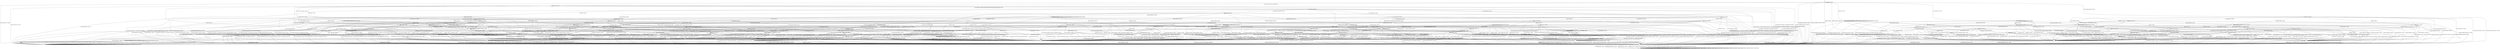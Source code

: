 digraph g {

	s0 [shape="circle" label="s0"];
	s1 [shape="circle" label="s1"];
	s2 [shape="circle" label="s2"];
	s3 [shape="circle" label="s3"];
	s4 [shape="circle" label="s4"];
	s5 [shape="circle" label="s5"];
	s6 [shape="circle" label="s6"];
	s7 [shape="circle" label="s7"];
	s8 [shape="circle" label="s8"];
	s9 [shape="circle" label="s9"];
	s10 [shape="circle" label="s10"];
	s11 [shape="circle" label="s11"];
	s12 [shape="circle" label="s12"];
	s13 [shape="circle" label="s13"];
	s14 [shape="circle" label="s14"];
	s15 [shape="circle" label="s15"];
	s16 [shape="circle" label="s16"];
	s17 [shape="circle" label="s17"];
	s18 [shape="circle" label="s18"];
	s19 [shape="circle" label="s19"];
	s20 [shape="circle" label="s20"];
	s21 [shape="circle" label="s21"];
	s22 [shape="circle" label="s22"];
	s23 [shape="circle" label="s23"];
	s24 [shape="circle" label="s24"];
	s25 [shape="circle" label="s25"];
	s26 [shape="circle" label="s26"];
	s27 [shape="circle" label="s27"];
	s28 [shape="circle" label="s28"];
	s29 [shape="circle" label="s29"];
	s30 [shape="circle" label="s30"];
	s31 [shape="circle" label="s31"];
	s32 [shape="circle" label="s32"];
	s33 [shape="circle" label="s33"];
	s34 [shape="circle" label="s34"];
	s35 [shape="circle" label="s35"];
	s36 [shape="circle" label="s36"];
	s37 [shape="circle" label="s37"];
	s38 [shape="circle" label="s38"];
	s39 [shape="circle" label="s39"];
	s40 [shape="circle" label="s40"];
	s41 [shape="circle" label="s41"];
	s42 [shape="circle" label="s42"];
	s43 [shape="circle" label="s43"];
	s44 [shape="circle" label="s44"];
	s45 [shape="circle" label="s45"];
	s46 [shape="circle" label="s46"];
	s47 [shape="circle" label="s47"];
	s48 [shape="circle" label="s48"];
	s49 [shape="circle" label="s49"];
	s50 [shape="circle" label="s50"];
	s51 [shape="circle" label="s51"];
	s52 [shape="circle" label="s52"];
	s53 [shape="circle" label="s53"];
	s54 [shape="circle" label="s54"];
	s55 [shape="circle" label="s55"];
	s56 [shape="circle" label="s56"];
	s57 [shape="circle" label="s57"];
	s58 [shape="circle" label="s58"];
	s59 [shape="circle" label="s59"];
	s60 [shape="circle" label="s60"];
	s61 [shape="circle" label="s61"];
	s62 [shape="circle" label="s62"];
	s63 [shape="circle" label="s63"];
	s64 [shape="circle" label="s64"];
	s65 [shape="circle" label="s65"];
	s66 [shape="circle" label="s66"];
	s67 [shape="circle" label="s67"];
	s68 [shape="circle" label="s68"];
	s69 [shape="circle" label="s69"];
	s70 [shape="circle" label="s70"];
	s71 [shape="circle" label="s71"];
	s72 [shape="circle" label="s72"];
	s73 [shape="circle" label="s73"];
	s74 [shape="circle" label="s74"];
	s75 [shape="circle" label="s75"];
	s76 [shape="circle" label="s76"];
	s77 [shape="circle" label="s77"];
	s78 [shape="circle" label="s78"];
	s79 [shape="circle" label="s79"];
	s80 [shape="circle" label="s80"];
	s81 [shape="circle" label="s81"];
	s82 [shape="circle" label="s82"];
	s83 [shape="circle" label="s83"];
	s84 [shape="circle" label="s84"];
	s85 [shape="circle" label="s85"];
	s86 [shape="circle" label="s86"];
	s87 [shape="circle" label="s87"];
	s88 [shape="circle" label="s88"];
	s0 -> s1 [label="RSA_CLIENT_HELLO / HELLO_VERIFY_REQUEST"];
	s0 -> s24 [label="RSA_CLIENT_KEY_EXCHANGE / TIMEOUT"];
	s0 -> s12 [label="CHANGE_CIPHER_SPEC / TIMEOUT"];
	s0 -> s20 [label="FINISHED / TIMEOUT"];
	s0 -> s0 [label="APPLICATION / TIMEOUT"];
	s0 -> s13 [label="CERTIFICATE / TIMEOUT"];
	s0 -> s22 [label="EMPTY_CERTIFICATE / TIMEOUT"];
	s0 -> s20 [label="CERTIFICATE_VERIFY / TIMEOUT"];
	s0 -> s3 [label="Alert(WARNING,CLOSE_NOTIFY) / TIMEOUT"];
	s0 -> s3 [label="Alert(FATAL,UNEXPECTED_MESSAGE) / TIMEOUT"];
	s1 -> s2 [label="RSA_CLIENT_HELLO / SERVER_HELLO,CERTIFICATE,CERTIFICATE_REQUEST,SERVER_HELLO_DONE"];
	s1 -> s16 [label="RSA_CLIENT_KEY_EXCHANGE / TIMEOUT"];
	s1 -> s12 [label="CHANGE_CIPHER_SPEC / TIMEOUT"];
	s1 -> s8 [label="FINISHED / TIMEOUT"];
	s1 -> s1 [label="APPLICATION / TIMEOUT"];
	s1 -> s23 [label="CERTIFICATE / TIMEOUT"];
	s1 -> s5 [label="EMPTY_CERTIFICATE / TIMEOUT"];
	s1 -> s8 [label="CERTIFICATE_VERIFY / TIMEOUT"];
	s1 -> s3 [label="Alert(WARNING,CLOSE_NOTIFY) / Alert(WARNING,CLOSE_NOTIFY)"];
	s1 -> s3 [label="Alert(FATAL,UNEXPECTED_MESSAGE) / TIMEOUT"];
	s2 -> s3 [label="RSA_CLIENT_HELLO / Alert(FATAL,UNEXPECTED_MESSAGE)"];
	s2 -> s17 [label="RSA_CLIENT_KEY_EXCHANGE / TIMEOUT"];
	s2 -> s12 [label="CHANGE_CIPHER_SPEC / TIMEOUT"];
	s2 -> s8 [label="FINISHED / TIMEOUT"];
	s2 -> s2 [label="APPLICATION / TIMEOUT"];
	s2 -> s25 [label="CERTIFICATE / TIMEOUT"];
	s2 -> s9 [label="EMPTY_CERTIFICATE / TIMEOUT"];
	s2 -> s8 [label="CERTIFICATE_VERIFY / TIMEOUT"];
	s2 -> s3 [label="Alert(WARNING,CLOSE_NOTIFY) / Alert(WARNING,CLOSE_NOTIFY)"];
	s2 -> s3 [label="Alert(FATAL,UNEXPECTED_MESSAGE) / TIMEOUT"];
	s3 -> s4 [label="RSA_CLIENT_HELLO / TIMEOUT"];
	s3 -> s4 [label="RSA_CLIENT_KEY_EXCHANGE / TIMEOUT"];
	s3 -> s4 [label="CHANGE_CIPHER_SPEC / TIMEOUT"];
	s3 -> s4 [label="FINISHED / TIMEOUT"];
	s3 -> s4 [label="APPLICATION / TIMEOUT"];
	s3 -> s4 [label="CERTIFICATE / TIMEOUT"];
	s3 -> s4 [label="EMPTY_CERTIFICATE / TIMEOUT"];
	s3 -> s4 [label="CERTIFICATE_VERIFY / TIMEOUT"];
	s3 -> s4 [label="Alert(WARNING,CLOSE_NOTIFY) / TIMEOUT"];
	s3 -> s4 [label="Alert(FATAL,UNEXPECTED_MESSAGE) / TIMEOUT"];
	s4 -> s4 [label="RSA_CLIENT_HELLO / SOCKET_CLOSED"];
	s4 -> s4 [label="RSA_CLIENT_KEY_EXCHANGE / SOCKET_CLOSED"];
	s4 -> s4 [label="CHANGE_CIPHER_SPEC / SOCKET_CLOSED"];
	s4 -> s4 [label="FINISHED / SOCKET_CLOSED"];
	s4 -> s4 [label="APPLICATION / SOCKET_CLOSED"];
	s4 -> s4 [label="CERTIFICATE / SOCKET_CLOSED"];
	s4 -> s4 [label="EMPTY_CERTIFICATE / SOCKET_CLOSED"];
	s4 -> s4 [label="CERTIFICATE_VERIFY / SOCKET_CLOSED"];
	s4 -> s4 [label="Alert(WARNING,CLOSE_NOTIFY) / SOCKET_CLOSED"];
	s4 -> s4 [label="Alert(FATAL,UNEXPECTED_MESSAGE) / SOCKET_CLOSED"];
	s5 -> s70 [label="RSA_CLIENT_HELLO / TIMEOUT"];
	s5 -> s34 [label="RSA_CLIENT_KEY_EXCHANGE / TIMEOUT"];
	s5 -> s6 [label="CHANGE_CIPHER_SPEC / TIMEOUT"];
	s5 -> s53 [label="FINISHED / TIMEOUT"];
	s5 -> s5 [label="APPLICATION / TIMEOUT"];
	s5 -> s8 [label="CERTIFICATE / TIMEOUT"];
	s5 -> s8 [label="EMPTY_CERTIFICATE / TIMEOUT"];
	s5 -> s7 [label="CERTIFICATE_VERIFY / TIMEOUT"];
	s5 -> s3 [label="Alert(WARNING,CLOSE_NOTIFY) / Alert(WARNING,CLOSE_NOTIFY)"];
	s5 -> s3 [label="Alert(FATAL,UNEXPECTED_MESSAGE) / TIMEOUT"];
	s6 -> s3 [label="RSA_CLIENT_HELLO / Alert(FATAL,UNEXPECTED_MESSAGE)"];
	s6 -> s3 [label="RSA_CLIENT_KEY_EXCHANGE / Alert(FATAL,UNEXPECTED_MESSAGE)"];
	s6 -> s12 [label="CHANGE_CIPHER_SPEC / TIMEOUT"];
	s6 -> s3 [label="FINISHED / Alert(FATAL,UNEXPECTED_MESSAGE)"];
	s6 -> s6 [label="APPLICATION / TIMEOUT"];
	s6 -> s3 [label="CERTIFICATE / Alert(FATAL,UNEXPECTED_MESSAGE)"];
	s6 -> s3 [label="EMPTY_CERTIFICATE / Alert(FATAL,UNEXPECTED_MESSAGE)"];
	s6 -> s3 [label="CERTIFICATE_VERIFY / Alert(FATAL,UNEXPECTED_MESSAGE)"];
	s6 -> s6 [label="Alert(WARNING,CLOSE_NOTIFY) / TIMEOUT"];
	s6 -> s6 [label="Alert(FATAL,UNEXPECTED_MESSAGE) / TIMEOUT"];
	s7 -> s7 [label="RSA_CLIENT_HELLO / TIMEOUT"];
	s7 -> s33 [label="RSA_CLIENT_KEY_EXCHANGE / TIMEOUT"];
	s7 -> s6 [label="CHANGE_CIPHER_SPEC / TIMEOUT"];
	s7 -> s43 [label="FINISHED / TIMEOUT"];
	s7 -> s7 [label="APPLICATION / TIMEOUT"];
	s7 -> s8 [label="CERTIFICATE / TIMEOUT"];
	s7 -> s8 [label="EMPTY_CERTIFICATE / TIMEOUT"];
	s7 -> s8 [label="CERTIFICATE_VERIFY / TIMEOUT"];
	s7 -> s3 [label="Alert(WARNING,CLOSE_NOTIFY) / Alert(WARNING,CLOSE_NOTIFY)"];
	s7 -> s3 [label="Alert(FATAL,UNEXPECTED_MESSAGE) / TIMEOUT"];
	s8 -> s8 [label="RSA_CLIENT_HELLO / TIMEOUT"];
	s8 -> s8 [label="RSA_CLIENT_KEY_EXCHANGE / TIMEOUT"];
	s8 -> s12 [label="CHANGE_CIPHER_SPEC / TIMEOUT"];
	s8 -> s8 [label="FINISHED / TIMEOUT"];
	s8 -> s8 [label="APPLICATION / TIMEOUT"];
	s8 -> s8 [label="CERTIFICATE / TIMEOUT"];
	s8 -> s8 [label="EMPTY_CERTIFICATE / TIMEOUT"];
	s8 -> s8 [label="CERTIFICATE_VERIFY / TIMEOUT"];
	s8 -> s3 [label="Alert(WARNING,CLOSE_NOTIFY) / Alert(WARNING,CLOSE_NOTIFY)"];
	s8 -> s3 [label="Alert(FATAL,UNEXPECTED_MESSAGE) / TIMEOUT"];
	s9 -> s70 [label="RSA_CLIENT_HELLO / TIMEOUT"];
	s9 -> s54 [label="RSA_CLIENT_KEY_EXCHANGE / TIMEOUT"];
	s9 -> s6 [label="CHANGE_CIPHER_SPEC / TIMEOUT"];
	s9 -> s53 [label="FINISHED / TIMEOUT"];
	s9 -> s9 [label="APPLICATION / TIMEOUT"];
	s9 -> s8 [label="CERTIFICATE / TIMEOUT"];
	s9 -> s8 [label="EMPTY_CERTIFICATE / TIMEOUT"];
	s9 -> s10 [label="CERTIFICATE_VERIFY / TIMEOUT"];
	s9 -> s3 [label="Alert(WARNING,CLOSE_NOTIFY) / Alert(WARNING,CLOSE_NOTIFY)"];
	s9 -> s3 [label="Alert(FATAL,UNEXPECTED_MESSAGE) / TIMEOUT"];
	s10 -> s10 [label="RSA_CLIENT_HELLO / TIMEOUT"];
	s10 -> s41 [label="RSA_CLIENT_KEY_EXCHANGE / TIMEOUT"];
	s10 -> s11 [label="CHANGE_CIPHER_SPEC / TIMEOUT"];
	s10 -> s75 [label="FINISHED / TIMEOUT"];
	s10 -> s10 [label="APPLICATION / TIMEOUT"];
	s10 -> s8 [label="CERTIFICATE / TIMEOUT"];
	s10 -> s8 [label="EMPTY_CERTIFICATE / TIMEOUT"];
	s10 -> s8 [label="CERTIFICATE_VERIFY / TIMEOUT"];
	s10 -> s3 [label="Alert(WARNING,CLOSE_NOTIFY) / Alert(WARNING,CLOSE_NOTIFY)"];
	s10 -> s3 [label="Alert(FATAL,UNEXPECTED_MESSAGE) / TIMEOUT"];
	s11 -> s3 [label="RSA_CLIENT_HELLO / Alert(FATAL,HANDSHAKE_FAILURE)"];
	s11 -> s3 [label="RSA_CLIENT_KEY_EXCHANGE / Alert(FATAL,HANDSHAKE_FAILURE)"];
	s11 -> s12 [label="CHANGE_CIPHER_SPEC / TIMEOUT"];
	s11 -> s3 [label="FINISHED / Alert(FATAL,HANDSHAKE_FAILURE)"];
	s11 -> s11 [label="APPLICATION / TIMEOUT"];
	s11 -> s3 [label="CERTIFICATE / Alert(FATAL,HANDSHAKE_FAILURE)"];
	s11 -> s3 [label="EMPTY_CERTIFICATE / Alert(FATAL,HANDSHAKE_FAILURE)"];
	s11 -> s3 [label="CERTIFICATE_VERIFY / Alert(FATAL,HANDSHAKE_FAILURE)"];
	s11 -> s11 [label="Alert(WARNING,CLOSE_NOTIFY) / TIMEOUT"];
	s11 -> s11 [label="Alert(FATAL,UNEXPECTED_MESSAGE) / TIMEOUT"];
	s12 -> s12 [label="RSA_CLIENT_HELLO / TIMEOUT"];
	s12 -> s12 [label="RSA_CLIENT_KEY_EXCHANGE / TIMEOUT"];
	s12 -> s12 [label="CHANGE_CIPHER_SPEC / TIMEOUT"];
	s12 -> s12 [label="FINISHED / TIMEOUT"];
	s12 -> s12 [label="APPLICATION / TIMEOUT"];
	s12 -> s12 [label="CERTIFICATE / TIMEOUT"];
	s12 -> s12 [label="EMPTY_CERTIFICATE / TIMEOUT"];
	s12 -> s12 [label="CERTIFICATE_VERIFY / TIMEOUT"];
	s12 -> s12 [label="Alert(WARNING,CLOSE_NOTIFY) / TIMEOUT"];
	s12 -> s12 [label="Alert(FATAL,UNEXPECTED_MESSAGE) / TIMEOUT"];
	s13 -> s13 [label="RSA_CLIENT_HELLO / TIMEOUT"];
	s13 -> s13 [label="RSA_CLIENT_KEY_EXCHANGE / TIMEOUT"];
	s13 -> s12 [label="CHANGE_CIPHER_SPEC / TIMEOUT"];
	s13 -> s13 [label="FINISHED / TIMEOUT"];
	s13 -> s13 [label="APPLICATION / TIMEOUT"];
	s13 -> s20 [label="CERTIFICATE / TIMEOUT"];
	s13 -> s20 [label="EMPTY_CERTIFICATE / TIMEOUT"];
	s13 -> s14 [label="CERTIFICATE_VERIFY / TIMEOUT"];
	s13 -> s3 [label="Alert(WARNING,CLOSE_NOTIFY) / TIMEOUT"];
	s13 -> s3 [label="Alert(FATAL,UNEXPECTED_MESSAGE) / TIMEOUT"];
	s14 -> s38 [label="RSA_CLIENT_HELLO / TIMEOUT"];
	s14 -> s37 [label="RSA_CLIENT_KEY_EXCHANGE / TIMEOUT"];
	s14 -> s15 [label="CHANGE_CIPHER_SPEC / TIMEOUT"];
	s14 -> s48 [label="FINISHED / TIMEOUT"];
	s14 -> s14 [label="APPLICATION / TIMEOUT"];
	s14 -> s20 [label="CERTIFICATE / TIMEOUT"];
	s14 -> s20 [label="EMPTY_CERTIFICATE / TIMEOUT"];
	s14 -> s20 [label="CERTIFICATE_VERIFY / TIMEOUT"];
	s14 -> s3 [label="Alert(WARNING,CLOSE_NOTIFY) / TIMEOUT"];
	s14 -> s3 [label="Alert(FATAL,UNEXPECTED_MESSAGE) / TIMEOUT"];
	s15 -> s3 [label="RSA_CLIENT_HELLO / TIMEOUT"];
	s15 -> s3 [label="RSA_CLIENT_KEY_EXCHANGE / TIMEOUT"];
	s15 -> s12 [label="CHANGE_CIPHER_SPEC / TIMEOUT"];
	s15 -> s3 [label="FINISHED / TIMEOUT"];
	s15 -> s15 [label="APPLICATION / TIMEOUT"];
	s15 -> s3 [label="CERTIFICATE / TIMEOUT"];
	s15 -> s3 [label="EMPTY_CERTIFICATE / TIMEOUT"];
	s15 -> s3 [label="CERTIFICATE_VERIFY / TIMEOUT"];
	s15 -> s15 [label="Alert(WARNING,CLOSE_NOTIFY) / TIMEOUT"];
	s15 -> s15 [label="Alert(FATAL,UNEXPECTED_MESSAGE) / TIMEOUT"];
	s16 -> s81 [label="RSA_CLIENT_HELLO / TIMEOUT"];
	s16 -> s8 [label="RSA_CLIENT_KEY_EXCHANGE / TIMEOUT"];
	s16 -> s6 [label="CHANGE_CIPHER_SPEC / TIMEOUT"];
	s16 -> s40 [label="FINISHED / TIMEOUT"];
	s16 -> s16 [label="APPLICATION / TIMEOUT"];
	s16 -> s34 [label="CERTIFICATE / TIMEOUT"];
	s16 -> s34 [label="EMPTY_CERTIFICATE / TIMEOUT"];
	s16 -> s36 [label="CERTIFICATE_VERIFY / TIMEOUT"];
	s16 -> s3 [label="Alert(WARNING,CLOSE_NOTIFY) / Alert(WARNING,CLOSE_NOTIFY)"];
	s16 -> s3 [label="Alert(FATAL,UNEXPECTED_MESSAGE) / TIMEOUT"];
	s17 -> s81 [label="RSA_CLIENT_HELLO / TIMEOUT"];
	s17 -> s8 [label="RSA_CLIENT_KEY_EXCHANGE / TIMEOUT"];
	s17 -> s18 [label="CHANGE_CIPHER_SPEC / TIMEOUT"];
	s17 -> s40 [label="FINISHED / TIMEOUT"];
	s17 -> s17 [label="APPLICATION / TIMEOUT"];
	s17 -> s50 [label="CERTIFICATE / TIMEOUT"];
	s17 -> s54 [label="EMPTY_CERTIFICATE / TIMEOUT"];
	s17 -> s21 [label="CERTIFICATE_VERIFY / TIMEOUT"];
	s17 -> s3 [label="Alert(WARNING,CLOSE_NOTIFY) / Alert(WARNING,CLOSE_NOTIFY)"];
	s17 -> s3 [label="Alert(FATAL,UNEXPECTED_MESSAGE) / TIMEOUT"];
	s18 -> s86 [label="RSA_CLIENT_HELLO / TIMEOUT"];
	s18 -> s8 [label="RSA_CLIENT_KEY_EXCHANGE / TIMEOUT"];
	s18 -> s12 [label="CHANGE_CIPHER_SPEC / TIMEOUT"];
	s18 -> s19 [label="FINISHED / CHANGE_CIPHER_SPEC,FINISHED,CHANGE_CIPHER_SPEC,FINISHED"];
	s18 -> s18 [label="APPLICATION / TIMEOUT"];
	s18 -> s59 [label="CERTIFICATE / TIMEOUT"];
	s18 -> s30 [label="EMPTY_CERTIFICATE / TIMEOUT"];
	s18 -> s21 [label="CERTIFICATE_VERIFY / TIMEOUT"];
	s18 -> s18 [label="Alert(WARNING,CLOSE_NOTIFY) / TIMEOUT"];
	s18 -> s18 [label="Alert(FATAL,UNEXPECTED_MESSAGE) / TIMEOUT"];
	s19 -> s19 [label="RSA_CLIENT_HELLO / TIMEOUT"];
	s19 -> s19 [label="RSA_CLIENT_KEY_EXCHANGE / TIMEOUT"];
	s19 -> s12 [label="CHANGE_CIPHER_SPEC / TIMEOUT"];
	s19 -> s19 [label="FINISHED / TIMEOUT"];
	s19 -> s3 [label="APPLICATION / APPLICATION"];
	s19 -> s19 [label="CERTIFICATE / TIMEOUT"];
	s19 -> s19 [label="EMPTY_CERTIFICATE / TIMEOUT"];
	s19 -> s19 [label="CERTIFICATE_VERIFY / TIMEOUT"];
	s19 -> s3 [label="Alert(WARNING,CLOSE_NOTIFY) / TIMEOUT"];
	s19 -> s3 [label="Alert(FATAL,UNEXPECTED_MESSAGE) / TIMEOUT"];
	s20 -> s20 [label="RSA_CLIENT_HELLO / TIMEOUT"];
	s20 -> s20 [label="RSA_CLIENT_KEY_EXCHANGE / TIMEOUT"];
	s20 -> s12 [label="CHANGE_CIPHER_SPEC / TIMEOUT"];
	s20 -> s20 [label="FINISHED / TIMEOUT"];
	s20 -> s20 [label="APPLICATION / TIMEOUT"];
	s20 -> s20 [label="CERTIFICATE / TIMEOUT"];
	s20 -> s20 [label="EMPTY_CERTIFICATE / TIMEOUT"];
	s20 -> s20 [label="CERTIFICATE_VERIFY / TIMEOUT"];
	s20 -> s3 [label="Alert(WARNING,CLOSE_NOTIFY) / TIMEOUT"];
	s20 -> s3 [label="Alert(FATAL,UNEXPECTED_MESSAGE) / TIMEOUT"];
	s21 -> s76 [label="RSA_CLIENT_HELLO / TIMEOUT"];
	s21 -> s8 [label="RSA_CLIENT_KEY_EXCHANGE / TIMEOUT"];
	s21 -> s11 [label="CHANGE_CIPHER_SPEC / TIMEOUT"];
	s21 -> s39 [label="FINISHED / TIMEOUT"];
	s21 -> s21 [label="APPLICATION / TIMEOUT"];
	s21 -> s41 [label="CERTIFICATE / TIMEOUT"];
	s21 -> s41 [label="EMPTY_CERTIFICATE / TIMEOUT"];
	s21 -> s8 [label="CERTIFICATE_VERIFY / TIMEOUT"];
	s21 -> s3 [label="Alert(WARNING,CLOSE_NOTIFY) / Alert(WARNING,CLOSE_NOTIFY)"];
	s21 -> s3 [label="Alert(FATAL,UNEXPECTED_MESSAGE) / TIMEOUT"];
	s22 -> s22 [label="RSA_CLIENT_HELLO / TIMEOUT"];
	s22 -> s29 [label="RSA_CLIENT_KEY_EXCHANGE / TIMEOUT"];
	s22 -> s15 [label="CHANGE_CIPHER_SPEC / TIMEOUT"];
	s22 -> s44 [label="FINISHED / TIMEOUT"];
	s22 -> s22 [label="APPLICATION / TIMEOUT"];
	s22 -> s20 [label="CERTIFICATE / TIMEOUT"];
	s22 -> s20 [label="EMPTY_CERTIFICATE / TIMEOUT"];
	s22 -> s14 [label="CERTIFICATE_VERIFY / TIMEOUT"];
	s22 -> s3 [label="Alert(WARNING,CLOSE_NOTIFY) / TIMEOUT"];
	s22 -> s3 [label="Alert(FATAL,UNEXPECTED_MESSAGE) / TIMEOUT"];
	s23 -> s23 [label="RSA_CLIENT_HELLO / TIMEOUT"];
	s23 -> s28 [label="RSA_CLIENT_KEY_EXCHANGE / TIMEOUT"];
	s23 -> s12 [label="CHANGE_CIPHER_SPEC / TIMEOUT"];
	s23 -> s55 [label="FINISHED / TIMEOUT"];
	s23 -> s23 [label="APPLICATION / TIMEOUT"];
	s23 -> s8 [label="CERTIFICATE / TIMEOUT"];
	s23 -> s8 [label="EMPTY_CERTIFICATE / TIMEOUT"];
	s23 -> s7 [label="CERTIFICATE_VERIFY / TIMEOUT"];
	s23 -> s3 [label="Alert(WARNING,CLOSE_NOTIFY) / Alert(WARNING,CLOSE_NOTIFY)"];
	s23 -> s3 [label="Alert(FATAL,UNEXPECTED_MESSAGE) / TIMEOUT"];
	s24 -> s74 [label="RSA_CLIENT_HELLO / TIMEOUT"];
	s24 -> s20 [label="RSA_CLIENT_KEY_EXCHANGE / TIMEOUT"];
	s24 -> s15 [label="CHANGE_CIPHER_SPEC / TIMEOUT"];
	s24 -> s42 [label="FINISHED / TIMEOUT"];
	s24 -> s24 [label="APPLICATION / TIMEOUT"];
	s24 -> s29 [label="CERTIFICATE / TIMEOUT"];
	s24 -> s29 [label="EMPTY_CERTIFICATE / TIMEOUT"];
	s24 -> s27 [label="CERTIFICATE_VERIFY / TIMEOUT"];
	s24 -> s3 [label="Alert(WARNING,CLOSE_NOTIFY) / TIMEOUT"];
	s24 -> s3 [label="Alert(FATAL,UNEXPECTED_MESSAGE) / TIMEOUT"];
	s25 -> s23 [label="RSA_CLIENT_HELLO / TIMEOUT"];
	s25 -> s26 [label="RSA_CLIENT_KEY_EXCHANGE / TIMEOUT"];
	s25 -> s12 [label="CHANGE_CIPHER_SPEC / TIMEOUT"];
	s25 -> s55 [label="FINISHED / TIMEOUT"];
	s25 -> s25 [label="APPLICATION / TIMEOUT"];
	s25 -> s8 [label="CERTIFICATE / TIMEOUT"];
	s25 -> s8 [label="EMPTY_CERTIFICATE / TIMEOUT"];
	s25 -> s45 [label="CERTIFICATE_VERIFY / TIMEOUT"];
	s25 -> s3 [label="Alert(WARNING,CLOSE_NOTIFY) / Alert(WARNING,CLOSE_NOTIFY)"];
	s25 -> s3 [label="Alert(FATAL,UNEXPECTED_MESSAGE) / TIMEOUT"];
	s26 -> s28 [label="RSA_CLIENT_HELLO / TIMEOUT"];
	s26 -> s8 [label="RSA_CLIENT_KEY_EXCHANGE / TIMEOUT"];
	s26 -> s12 [label="CHANGE_CIPHER_SPEC / TIMEOUT"];
	s26 -> s52 [label="FINISHED / TIMEOUT"];
	s26 -> s26 [label="APPLICATION / TIMEOUT"];
	s26 -> s8 [label="CERTIFICATE / TIMEOUT"];
	s26 -> s8 [label="EMPTY_CERTIFICATE / TIMEOUT"];
	s26 -> s46 [label="CERTIFICATE_VERIFY / TIMEOUT"];
	s26 -> s3 [label="Alert(WARNING,CLOSE_NOTIFY) / Alert(WARNING,CLOSE_NOTIFY)"];
	s26 -> s3 [label="Alert(FATAL,UNEXPECTED_MESSAGE) / TIMEOUT"];
	s27 -> s27 [label="RSA_CLIENT_HELLO / TIMEOUT"];
	s27 -> s20 [label="RSA_CLIENT_KEY_EXCHANGE / TIMEOUT"];
	s27 -> s15 [label="CHANGE_CIPHER_SPEC / TIMEOUT"];
	s27 -> s35 [label="FINISHED / TIMEOUT"];
	s27 -> s27 [label="APPLICATION / TIMEOUT"];
	s27 -> s37 [label="CERTIFICATE / TIMEOUT"];
	s27 -> s37 [label="EMPTY_CERTIFICATE / TIMEOUT"];
	s27 -> s20 [label="CERTIFICATE_VERIFY / TIMEOUT"];
	s27 -> s3 [label="Alert(WARNING,CLOSE_NOTIFY) / TIMEOUT"];
	s27 -> s3 [label="Alert(FATAL,UNEXPECTED_MESSAGE) / TIMEOUT"];
	s28 -> s28 [label="RSA_CLIENT_HELLO / TIMEOUT"];
	s28 -> s8 [label="RSA_CLIENT_KEY_EXCHANGE / TIMEOUT"];
	s28 -> s12 [label="CHANGE_CIPHER_SPEC / TIMEOUT"];
	s28 -> s52 [label="FINISHED / TIMEOUT"];
	s28 -> s28 [label="APPLICATION / TIMEOUT"];
	s28 -> s8 [label="CERTIFICATE / TIMEOUT"];
	s28 -> s8 [label="EMPTY_CERTIFICATE / TIMEOUT"];
	s28 -> s33 [label="CERTIFICATE_VERIFY / TIMEOUT"];
	s28 -> s3 [label="Alert(WARNING,CLOSE_NOTIFY) / Alert(WARNING,CLOSE_NOTIFY)"];
	s28 -> s3 [label="Alert(FATAL,UNEXPECTED_MESSAGE) / TIMEOUT"];
	s29 -> s29 [label="RSA_CLIENT_HELLO / TIMEOUT"];
	s29 -> s20 [label="RSA_CLIENT_KEY_EXCHANGE / TIMEOUT"];
	s29 -> s15 [label="CHANGE_CIPHER_SPEC / TIMEOUT"];
	s29 -> s66 [label="FINISHED / TIMEOUT"];
	s29 -> s29 [label="APPLICATION / TIMEOUT"];
	s29 -> s20 [label="CERTIFICATE / TIMEOUT"];
	s29 -> s20 [label="EMPTY_CERTIFICATE / TIMEOUT"];
	s29 -> s37 [label="CERTIFICATE_VERIFY / TIMEOUT"];
	s29 -> s3 [label="Alert(WARNING,CLOSE_NOTIFY) / TIMEOUT"];
	s29 -> s3 [label="Alert(FATAL,UNEXPECTED_MESSAGE) / TIMEOUT"];
	s30 -> s60 [label="RSA_CLIENT_HELLO / TIMEOUT"];
	s30 -> s8 [label="RSA_CLIENT_KEY_EXCHANGE / TIMEOUT"];
	s30 -> s6 [label="CHANGE_CIPHER_SPEC / TIMEOUT"];
	s30 -> s31 [label="FINISHED / TIMEOUT"];
	s30 -> s8 [label="APPLICATION / TIMEOUT"];
	s30 -> s8 [label="CERTIFICATE / TIMEOUT"];
	s30 -> s8 [label="EMPTY_CERTIFICATE / TIMEOUT"];
	s30 -> s41 [label="CERTIFICATE_VERIFY / TIMEOUT"];
	s30 -> s3 [label="Alert(WARNING,CLOSE_NOTIFY) / Alert(WARNING,CLOSE_NOTIFY)"];
	s30 -> s3 [label="Alert(FATAL,UNEXPECTED_MESSAGE) / TIMEOUT"];
	s31 -> s31 [label="RSA_CLIENT_HELLO / TIMEOUT"];
	s31 -> s8 [label="RSA_CLIENT_KEY_EXCHANGE / TIMEOUT"];
	s31 -> s32 [label="CHANGE_CIPHER_SPEC / TIMEOUT"];
	s31 -> s8 [label="FINISHED / TIMEOUT"];
	s31 -> s8 [label="APPLICATION / TIMEOUT"];
	s31 -> s8 [label="CERTIFICATE / TIMEOUT"];
	s31 -> s8 [label="EMPTY_CERTIFICATE / TIMEOUT"];
	s31 -> s68 [label="CERTIFICATE_VERIFY / TIMEOUT"];
	s31 -> s3 [label="Alert(WARNING,CLOSE_NOTIFY) / Alert(WARNING,CLOSE_NOTIFY)"];
	s31 -> s3 [label="Alert(FATAL,UNEXPECTED_MESSAGE) / TIMEOUT"];
	s32 -> s12 [label="RSA_CLIENT_HELLO / CHANGE_CIPHER_SPEC,FINISHED,CHANGE_CIPHER_SPEC,FINISHED"];
	s32 -> s12 [label="RSA_CLIENT_KEY_EXCHANGE / CHANGE_CIPHER_SPEC,UNKNOWN_MESSAGE,CHANGE_CIPHER_SPEC,UNKNOWN_MESSAGE"];
	s32 -> s12 [label="CHANGE_CIPHER_SPEC / TIMEOUT"];
	s32 -> s12 [label="FINISHED / CHANGE_CIPHER_SPEC,FINISHED,CHANGE_CIPHER_SPEC,FINISHED"];
	s32 -> s32 [label="APPLICATION / TIMEOUT"];
	s32 -> s12 [label="CERTIFICATE / CHANGE_CIPHER_SPEC,FINISHED,CHANGE_CIPHER_SPEC,FINISHED"];
	s32 -> s12 [label="EMPTY_CERTIFICATE / CHANGE_CIPHER_SPEC,FINISHED,CHANGE_CIPHER_SPEC,FINISHED"];
	s32 -> s12 [label="CERTIFICATE_VERIFY / CHANGE_CIPHER_SPEC,FINISHED,CHANGE_CIPHER_SPEC,FINISHED"];
	s32 -> s32 [label="Alert(WARNING,CLOSE_NOTIFY) / TIMEOUT"];
	s32 -> s32 [label="Alert(FATAL,UNEXPECTED_MESSAGE) / TIMEOUT"];
	s33 -> s49 [label="RSA_CLIENT_HELLO / TIMEOUT"];
	s33 -> s8 [label="RSA_CLIENT_KEY_EXCHANGE / TIMEOUT"];
	s33 -> s6 [label="CHANGE_CIPHER_SPEC / TIMEOUT"];
	s33 -> s62 [label="FINISHED / TIMEOUT"];
	s33 -> s33 [label="APPLICATION / TIMEOUT"];
	s33 -> s8 [label="CERTIFICATE / TIMEOUT"];
	s33 -> s8 [label="EMPTY_CERTIFICATE / TIMEOUT"];
	s33 -> s8 [label="CERTIFICATE_VERIFY / TIMEOUT"];
	s33 -> s3 [label="Alert(WARNING,CLOSE_NOTIFY) / Alert(WARNING,CLOSE_NOTIFY)"];
	s33 -> s3 [label="Alert(FATAL,UNEXPECTED_MESSAGE) / TIMEOUT"];
	s34 -> s61 [label="RSA_CLIENT_HELLO / TIMEOUT"];
	s34 -> s8 [label="RSA_CLIENT_KEY_EXCHANGE / TIMEOUT"];
	s34 -> s6 [label="CHANGE_CIPHER_SPEC / TIMEOUT"];
	s34 -> s58 [label="FINISHED / TIMEOUT"];
	s34 -> s34 [label="APPLICATION / TIMEOUT"];
	s34 -> s8 [label="CERTIFICATE / TIMEOUT"];
	s34 -> s8 [label="EMPTY_CERTIFICATE / TIMEOUT"];
	s34 -> s33 [label="CERTIFICATE_VERIFY / TIMEOUT"];
	s34 -> s3 [label="Alert(WARNING,CLOSE_NOTIFY) / Alert(WARNING,CLOSE_NOTIFY)"];
	s34 -> s3 [label="Alert(FATAL,UNEXPECTED_MESSAGE) / TIMEOUT"];
	s35 -> s64 [label="RSA_CLIENT_HELLO / TIMEOUT"];
	s35 -> s20 [label="RSA_CLIENT_KEY_EXCHANGE / TIMEOUT"];
	s35 -> s15 [label="CHANGE_CIPHER_SPEC / TIMEOUT"];
	s35 -> s20 [label="FINISHED / TIMEOUT"];
	s35 -> s35 [label="APPLICATION / TIMEOUT"];
	s35 -> s72 [label="CERTIFICATE / TIMEOUT"];
	s35 -> s72 [label="EMPTY_CERTIFICATE / TIMEOUT"];
	s35 -> s20 [label="CERTIFICATE_VERIFY / TIMEOUT"];
	s35 -> s3 [label="Alert(WARNING,CLOSE_NOTIFY) / TIMEOUT"];
	s35 -> s3 [label="Alert(FATAL,UNEXPECTED_MESSAGE) / TIMEOUT"];
	s36 -> s36 [label="RSA_CLIENT_HELLO / TIMEOUT"];
	s36 -> s8 [label="RSA_CLIENT_KEY_EXCHANGE / TIMEOUT"];
	s36 -> s6 [label="CHANGE_CIPHER_SPEC / TIMEOUT"];
	s36 -> s69 [label="FINISHED / TIMEOUT"];
	s36 -> s36 [label="APPLICATION / TIMEOUT"];
	s36 -> s33 [label="CERTIFICATE / TIMEOUT"];
	s36 -> s33 [label="EMPTY_CERTIFICATE / TIMEOUT"];
	s36 -> s8 [label="CERTIFICATE_VERIFY / TIMEOUT"];
	s36 -> s3 [label="Alert(WARNING,CLOSE_NOTIFY) / Alert(WARNING,CLOSE_NOTIFY)"];
	s36 -> s3 [label="Alert(FATAL,UNEXPECTED_MESSAGE) / TIMEOUT"];
	s37 -> s85 [label="RSA_CLIENT_HELLO / TIMEOUT"];
	s37 -> s20 [label="RSA_CLIENT_KEY_EXCHANGE / TIMEOUT"];
	s37 -> s15 [label="CHANGE_CIPHER_SPEC / TIMEOUT"];
	s37 -> s72 [label="FINISHED / TIMEOUT"];
	s37 -> s37 [label="APPLICATION / TIMEOUT"];
	s37 -> s20 [label="CERTIFICATE / TIMEOUT"];
	s37 -> s20 [label="EMPTY_CERTIFICATE / TIMEOUT"];
	s37 -> s20 [label="CERTIFICATE_VERIFY / TIMEOUT"];
	s37 -> s3 [label="Alert(WARNING,CLOSE_NOTIFY) / TIMEOUT"];
	s37 -> s3 [label="Alert(FATAL,UNEXPECTED_MESSAGE) / TIMEOUT"];
	s38 -> s20 [label="RSA_CLIENT_HELLO / TIMEOUT"];
	s38 -> s85 [label="RSA_CLIENT_KEY_EXCHANGE / TIMEOUT"];
	s38 -> s15 [label="CHANGE_CIPHER_SPEC / TIMEOUT"];
	s38 -> s56 [label="FINISHED / TIMEOUT"];
	s38 -> s38 [label="APPLICATION / TIMEOUT"];
	s38 -> s20 [label="CERTIFICATE / TIMEOUT"];
	s38 -> s20 [label="EMPTY_CERTIFICATE / TIMEOUT"];
	s38 -> s20 [label="CERTIFICATE_VERIFY / TIMEOUT"];
	s38 -> s3 [label="Alert(WARNING,CLOSE_NOTIFY) / TIMEOUT"];
	s38 -> s3 [label="Alert(FATAL,UNEXPECTED_MESSAGE) / TIMEOUT"];
	s39 -> s88 [label="RSA_CLIENT_HELLO / TIMEOUT"];
	s39 -> s8 [label="RSA_CLIENT_KEY_EXCHANGE / TIMEOUT"];
	s39 -> s11 [label="CHANGE_CIPHER_SPEC / TIMEOUT"];
	s39 -> s8 [label="FINISHED / TIMEOUT"];
	s39 -> s39 [label="APPLICATION / TIMEOUT"];
	s39 -> s47 [label="CERTIFICATE / TIMEOUT"];
	s39 -> s47 [label="EMPTY_CERTIFICATE / TIMEOUT"];
	s39 -> s8 [label="CERTIFICATE_VERIFY / TIMEOUT"];
	s39 -> s3 [label="Alert(WARNING,CLOSE_NOTIFY) / Alert(WARNING,CLOSE_NOTIFY)"];
	s39 -> s3 [label="Alert(FATAL,UNEXPECTED_MESSAGE) / TIMEOUT"];
	s40 -> s83 [label="RSA_CLIENT_HELLO / TIMEOUT"];
	s40 -> s8 [label="RSA_CLIENT_KEY_EXCHANGE / TIMEOUT"];
	s40 -> s6 [label="CHANGE_CIPHER_SPEC / TIMEOUT"];
	s40 -> s8 [label="FINISHED / TIMEOUT"];
	s40 -> s40 [label="APPLICATION / TIMEOUT"];
	s40 -> s58 [label="CERTIFICATE / TIMEOUT"];
	s40 -> s58 [label="EMPTY_CERTIFICATE / TIMEOUT"];
	s40 -> s69 [label="CERTIFICATE_VERIFY / TIMEOUT"];
	s40 -> s3 [label="Alert(WARNING,CLOSE_NOTIFY) / Alert(WARNING,CLOSE_NOTIFY)"];
	s40 -> s3 [label="Alert(FATAL,UNEXPECTED_MESSAGE) / TIMEOUT"];
	s41 -> s84 [label="RSA_CLIENT_HELLO / TIMEOUT"];
	s41 -> s8 [label="RSA_CLIENT_KEY_EXCHANGE / TIMEOUT"];
	s41 -> s11 [label="CHANGE_CIPHER_SPEC / TIMEOUT"];
	s41 -> s47 [label="FINISHED / TIMEOUT"];
	s41 -> s41 [label="APPLICATION / TIMEOUT"];
	s41 -> s8 [label="CERTIFICATE / TIMEOUT"];
	s41 -> s8 [label="EMPTY_CERTIFICATE / TIMEOUT"];
	s41 -> s8 [label="CERTIFICATE_VERIFY / TIMEOUT"];
	s41 -> s3 [label="Alert(WARNING,CLOSE_NOTIFY) / Alert(WARNING,CLOSE_NOTIFY)"];
	s41 -> s3 [label="Alert(FATAL,UNEXPECTED_MESSAGE) / TIMEOUT"];
	s42 -> s78 [label="RSA_CLIENT_HELLO / TIMEOUT"];
	s42 -> s20 [label="RSA_CLIENT_KEY_EXCHANGE / TIMEOUT"];
	s42 -> s15 [label="CHANGE_CIPHER_SPEC / TIMEOUT"];
	s42 -> s20 [label="FINISHED / TIMEOUT"];
	s42 -> s42 [label="APPLICATION / TIMEOUT"];
	s42 -> s66 [label="CERTIFICATE / TIMEOUT"];
	s42 -> s66 [label="EMPTY_CERTIFICATE / TIMEOUT"];
	s42 -> s35 [label="CERTIFICATE_VERIFY / TIMEOUT"];
	s42 -> s3 [label="Alert(WARNING,CLOSE_NOTIFY) / TIMEOUT"];
	s42 -> s3 [label="Alert(FATAL,UNEXPECTED_MESSAGE) / TIMEOUT"];
	s43 -> s43 [label="RSA_CLIENT_HELLO / TIMEOUT"];
	s43 -> s62 [label="RSA_CLIENT_KEY_EXCHANGE / TIMEOUT"];
	s43 -> s6 [label="CHANGE_CIPHER_SPEC / TIMEOUT"];
	s43 -> s8 [label="FINISHED / TIMEOUT"];
	s43 -> s43 [label="APPLICATION / TIMEOUT"];
	s43 -> s8 [label="CERTIFICATE / TIMEOUT"];
	s43 -> s8 [label="EMPTY_CERTIFICATE / TIMEOUT"];
	s43 -> s8 [label="CERTIFICATE_VERIFY / TIMEOUT"];
	s43 -> s3 [label="Alert(WARNING,CLOSE_NOTIFY) / Alert(WARNING,CLOSE_NOTIFY)"];
	s43 -> s3 [label="Alert(FATAL,UNEXPECTED_MESSAGE) / TIMEOUT"];
	s44 -> s44 [label="RSA_CLIENT_HELLO / TIMEOUT"];
	s44 -> s66 [label="RSA_CLIENT_KEY_EXCHANGE / TIMEOUT"];
	s44 -> s15 [label="CHANGE_CIPHER_SPEC / TIMEOUT"];
	s44 -> s20 [label="FINISHED / TIMEOUT"];
	s44 -> s44 [label="APPLICATION / TIMEOUT"];
	s44 -> s20 [label="CERTIFICATE / TIMEOUT"];
	s44 -> s20 [label="EMPTY_CERTIFICATE / TIMEOUT"];
	s44 -> s48 [label="CERTIFICATE_VERIFY / TIMEOUT"];
	s44 -> s3 [label="Alert(WARNING,CLOSE_NOTIFY) / TIMEOUT"];
	s44 -> s3 [label="Alert(FATAL,UNEXPECTED_MESSAGE) / TIMEOUT"];
	s45 -> s7 [label="RSA_CLIENT_HELLO / TIMEOUT"];
	s45 -> s46 [label="RSA_CLIENT_KEY_EXCHANGE / TIMEOUT"];
	s45 -> s6 [label="CHANGE_CIPHER_SPEC / TIMEOUT"];
	s45 -> s43 [label="FINISHED / TIMEOUT"];
	s45 -> s45 [label="APPLICATION / TIMEOUT"];
	s45 -> s8 [label="CERTIFICATE / TIMEOUT"];
	s45 -> s8 [label="EMPTY_CERTIFICATE / TIMEOUT"];
	s45 -> s8 [label="CERTIFICATE_VERIFY / TIMEOUT"];
	s45 -> s3 [label="Alert(WARNING,CLOSE_NOTIFY) / Alert(WARNING,CLOSE_NOTIFY)"];
	s45 -> s3 [label="Alert(FATAL,UNEXPECTED_MESSAGE) / TIMEOUT"];
	s46 -> s49 [label="RSA_CLIENT_HELLO / TIMEOUT"];
	s46 -> s8 [label="RSA_CLIENT_KEY_EXCHANGE / TIMEOUT"];
	s46 -> s51 [label="CHANGE_CIPHER_SPEC / TIMEOUT"];
	s46 -> s62 [label="FINISHED / TIMEOUT"];
	s46 -> s46 [label="APPLICATION / TIMEOUT"];
	s46 -> s8 [label="CERTIFICATE / TIMEOUT"];
	s46 -> s8 [label="EMPTY_CERTIFICATE / TIMEOUT"];
	s46 -> s8 [label="CERTIFICATE_VERIFY / TIMEOUT"];
	s46 -> s3 [label="Alert(WARNING,CLOSE_NOTIFY) / Alert(WARNING,CLOSE_NOTIFY)"];
	s46 -> s3 [label="Alert(FATAL,UNEXPECTED_MESSAGE) / TIMEOUT"];
	s47 -> s80 [label="RSA_CLIENT_HELLO / TIMEOUT"];
	s47 -> s8 [label="RSA_CLIENT_KEY_EXCHANGE / TIMEOUT"];
	s47 -> s11 [label="CHANGE_CIPHER_SPEC / TIMEOUT"];
	s47 -> s8 [label="FINISHED / TIMEOUT"];
	s47 -> s47 [label="APPLICATION / TIMEOUT"];
	s47 -> s8 [label="CERTIFICATE / TIMEOUT"];
	s47 -> s8 [label="EMPTY_CERTIFICATE / TIMEOUT"];
	s47 -> s8 [label="CERTIFICATE_VERIFY / TIMEOUT"];
	s47 -> s3 [label="Alert(WARNING,CLOSE_NOTIFY) / Alert(WARNING,CLOSE_NOTIFY)"];
	s47 -> s3 [label="Alert(FATAL,UNEXPECTED_MESSAGE) / TIMEOUT"];
	s48 -> s56 [label="RSA_CLIENT_HELLO / TIMEOUT"];
	s48 -> s72 [label="RSA_CLIENT_KEY_EXCHANGE / TIMEOUT"];
	s48 -> s15 [label="CHANGE_CIPHER_SPEC / TIMEOUT"];
	s48 -> s20 [label="FINISHED / TIMEOUT"];
	s48 -> s48 [label="APPLICATION / TIMEOUT"];
	s48 -> s20 [label="CERTIFICATE / TIMEOUT"];
	s48 -> s20 [label="EMPTY_CERTIFICATE / TIMEOUT"];
	s48 -> s20 [label="CERTIFICATE_VERIFY / TIMEOUT"];
	s48 -> s3 [label="Alert(WARNING,CLOSE_NOTIFY) / TIMEOUT"];
	s48 -> s3 [label="Alert(FATAL,UNEXPECTED_MESSAGE) / TIMEOUT"];
	s49 -> s8 [label="RSA_CLIENT_HELLO / TIMEOUT"];
	s49 -> s8 [label="RSA_CLIENT_KEY_EXCHANGE / TIMEOUT"];
	s49 -> s6 [label="CHANGE_CIPHER_SPEC / TIMEOUT"];
	s49 -> s57 [label="FINISHED / TIMEOUT"];
	s49 -> s49 [label="APPLICATION / TIMEOUT"];
	s49 -> s8 [label="CERTIFICATE / TIMEOUT"];
	s49 -> s8 [label="EMPTY_CERTIFICATE / TIMEOUT"];
	s49 -> s8 [label="CERTIFICATE_VERIFY / TIMEOUT"];
	s49 -> s3 [label="Alert(WARNING,CLOSE_NOTIFY) / Alert(WARNING,CLOSE_NOTIFY)"];
	s49 -> s3 [label="Alert(FATAL,UNEXPECTED_MESSAGE) / TIMEOUT"];
	s50 -> s61 [label="RSA_CLIENT_HELLO / TIMEOUT"];
	s50 -> s8 [label="RSA_CLIENT_KEY_EXCHANGE / TIMEOUT"];
	s50 -> s51 [label="CHANGE_CIPHER_SPEC / TIMEOUT"];
	s50 -> s58 [label="FINISHED / TIMEOUT"];
	s50 -> s50 [label="APPLICATION / TIMEOUT"];
	s50 -> s8 [label="CERTIFICATE / TIMEOUT"];
	s50 -> s8 [label="EMPTY_CERTIFICATE / TIMEOUT"];
	s50 -> s46 [label="CERTIFICATE_VERIFY / TIMEOUT"];
	s50 -> s3 [label="Alert(WARNING,CLOSE_NOTIFY) / Alert(WARNING,CLOSE_NOTIFY)"];
	s50 -> s3 [label="Alert(FATAL,UNEXPECTED_MESSAGE) / TIMEOUT"];
	s51 -> s8 [label="RSA_CLIENT_HELLO / TIMEOUT"];
	s51 -> s8 [label="RSA_CLIENT_KEY_EXCHANGE / TIMEOUT"];
	s51 -> s12 [label="CHANGE_CIPHER_SPEC / TIMEOUT"];
	s51 -> s19 [label="FINISHED / CHANGE_CIPHER_SPEC,FINISHED,CHANGE_CIPHER_SPEC,FINISHED"];
	s51 -> s51 [label="APPLICATION / TIMEOUT"];
	s51 -> s8 [label="CERTIFICATE / TIMEOUT"];
	s51 -> s8 [label="EMPTY_CERTIFICATE / TIMEOUT"];
	s51 -> s8 [label="CERTIFICATE_VERIFY / TIMEOUT"];
	s51 -> s51 [label="Alert(WARNING,CLOSE_NOTIFY) / TIMEOUT"];
	s51 -> s51 [label="Alert(FATAL,UNEXPECTED_MESSAGE) / TIMEOUT"];
	s52 -> s52 [label="RSA_CLIENT_HELLO / TIMEOUT"];
	s52 -> s8 [label="RSA_CLIENT_KEY_EXCHANGE / TIMEOUT"];
	s52 -> s12 [label="CHANGE_CIPHER_SPEC / TIMEOUT"];
	s52 -> s8 [label="FINISHED / TIMEOUT"];
	s52 -> s52 [label="APPLICATION / TIMEOUT"];
	s52 -> s8 [label="CERTIFICATE / TIMEOUT"];
	s52 -> s8 [label="EMPTY_CERTIFICATE / TIMEOUT"];
	s52 -> s62 [label="CERTIFICATE_VERIFY / TIMEOUT"];
	s52 -> s3 [label="Alert(WARNING,CLOSE_NOTIFY) / Alert(WARNING,CLOSE_NOTIFY)"];
	s52 -> s3 [label="Alert(FATAL,UNEXPECTED_MESSAGE) / TIMEOUT"];
	s53 -> s82 [label="RSA_CLIENT_HELLO / TIMEOUT"];
	s53 -> s58 [label="RSA_CLIENT_KEY_EXCHANGE / TIMEOUT"];
	s53 -> s6 [label="CHANGE_CIPHER_SPEC / TIMEOUT"];
	s53 -> s8 [label="FINISHED / TIMEOUT"];
	s53 -> s53 [label="APPLICATION / TIMEOUT"];
	s53 -> s8 [label="CERTIFICATE / TIMEOUT"];
	s53 -> s8 [label="EMPTY_CERTIFICATE / TIMEOUT"];
	s53 -> s43 [label="CERTIFICATE_VERIFY / TIMEOUT"];
	s53 -> s3 [label="Alert(WARNING,CLOSE_NOTIFY) / Alert(WARNING,CLOSE_NOTIFY)"];
	s53 -> s3 [label="Alert(FATAL,UNEXPECTED_MESSAGE) / TIMEOUT"];
	s54 -> s61 [label="RSA_CLIENT_HELLO / TIMEOUT"];
	s54 -> s8 [label="RSA_CLIENT_KEY_EXCHANGE / TIMEOUT"];
	s54 -> s51 [label="CHANGE_CIPHER_SPEC / TIMEOUT"];
	s54 -> s58 [label="FINISHED / TIMEOUT"];
	s54 -> s54 [label="APPLICATION / TIMEOUT"];
	s54 -> s8 [label="CERTIFICATE / TIMEOUT"];
	s54 -> s8 [label="EMPTY_CERTIFICATE / TIMEOUT"];
	s54 -> s41 [label="CERTIFICATE_VERIFY / TIMEOUT"];
	s54 -> s3 [label="Alert(WARNING,CLOSE_NOTIFY) / Alert(WARNING,CLOSE_NOTIFY)"];
	s54 -> s3 [label="Alert(FATAL,UNEXPECTED_MESSAGE) / TIMEOUT"];
	s55 -> s55 [label="RSA_CLIENT_HELLO / TIMEOUT"];
	s55 -> s52 [label="RSA_CLIENT_KEY_EXCHANGE / TIMEOUT"];
	s55 -> s12 [label="CHANGE_CIPHER_SPEC / TIMEOUT"];
	s55 -> s8 [label="FINISHED / TIMEOUT"];
	s55 -> s55 [label="APPLICATION / TIMEOUT"];
	s55 -> s8 [label="CERTIFICATE / TIMEOUT"];
	s55 -> s8 [label="EMPTY_CERTIFICATE / TIMEOUT"];
	s55 -> s43 [label="CERTIFICATE_VERIFY / TIMEOUT"];
	s55 -> s3 [label="Alert(WARNING,CLOSE_NOTIFY) / Alert(WARNING,CLOSE_NOTIFY)"];
	s55 -> s3 [label="Alert(FATAL,UNEXPECTED_MESSAGE) / TIMEOUT"];
	s56 -> s20 [label="RSA_CLIENT_HELLO / TIMEOUT"];
	s56 -> s77 [label="RSA_CLIENT_KEY_EXCHANGE / TIMEOUT"];
	s56 -> s15 [label="CHANGE_CIPHER_SPEC / TIMEOUT"];
	s56 -> s20 [label="FINISHED / TIMEOUT"];
	s56 -> s56 [label="APPLICATION / TIMEOUT"];
	s56 -> s20 [label="CERTIFICATE / TIMEOUT"];
	s56 -> s20 [label="EMPTY_CERTIFICATE / TIMEOUT"];
	s56 -> s20 [label="CERTIFICATE_VERIFY / TIMEOUT"];
	s56 -> s3 [label="Alert(WARNING,CLOSE_NOTIFY) / TIMEOUT"];
	s56 -> s3 [label="Alert(FATAL,UNEXPECTED_MESSAGE) / TIMEOUT"];
	s57 -> s8 [label="RSA_CLIENT_HELLO / TIMEOUT"];
	s57 -> s8 [label="RSA_CLIENT_KEY_EXCHANGE / TIMEOUT"];
	s57 -> s6 [label="CHANGE_CIPHER_SPEC / TIMEOUT"];
	s57 -> s8 [label="FINISHED / TIMEOUT"];
	s57 -> s57 [label="APPLICATION / TIMEOUT"];
	s57 -> s8 [label="CERTIFICATE / TIMEOUT"];
	s57 -> s8 [label="EMPTY_CERTIFICATE / TIMEOUT"];
	s57 -> s8 [label="CERTIFICATE_VERIFY / TIMEOUT"];
	s57 -> s3 [label="Alert(WARNING,CLOSE_NOTIFY) / Alert(WARNING,CLOSE_NOTIFY)"];
	s57 -> s3 [label="Alert(FATAL,UNEXPECTED_MESSAGE) / TIMEOUT"];
	s58 -> s65 [label="RSA_CLIENT_HELLO / TIMEOUT"];
	s58 -> s8 [label="RSA_CLIENT_KEY_EXCHANGE / TIMEOUT"];
	s58 -> s6 [label="CHANGE_CIPHER_SPEC / TIMEOUT"];
	s58 -> s8 [label="FINISHED / TIMEOUT"];
	s58 -> s58 [label="APPLICATION / TIMEOUT"];
	s58 -> s8 [label="CERTIFICATE / TIMEOUT"];
	s58 -> s8 [label="EMPTY_CERTIFICATE / TIMEOUT"];
	s58 -> s62 [label="CERTIFICATE_VERIFY / TIMEOUT"];
	s58 -> s3 [label="Alert(WARNING,CLOSE_NOTIFY) / Alert(WARNING,CLOSE_NOTIFY)"];
	s58 -> s3 [label="Alert(FATAL,UNEXPECTED_MESSAGE) / TIMEOUT"];
	s59 -> s60 [label="RSA_CLIENT_HELLO / TIMEOUT"];
	s59 -> s8 [label="RSA_CLIENT_KEY_EXCHANGE / TIMEOUT"];
	s59 -> s6 [label="CHANGE_CIPHER_SPEC / TIMEOUT"];
	s59 -> s31 [label="FINISHED / TIMEOUT"];
	s59 -> s8 [label="APPLICATION / TIMEOUT"];
	s59 -> s8 [label="CERTIFICATE / TIMEOUT"];
	s59 -> s8 [label="EMPTY_CERTIFICATE / TIMEOUT"];
	s59 -> s63 [label="CERTIFICATE_VERIFY / TIMEOUT"];
	s59 -> s3 [label="Alert(WARNING,CLOSE_NOTIFY) / Alert(WARNING,CLOSE_NOTIFY)"];
	s59 -> s3 [label="Alert(FATAL,UNEXPECTED_MESSAGE) / TIMEOUT"];
	s60 -> s8 [label="RSA_CLIENT_HELLO / TIMEOUT"];
	s60 -> s8 [label="RSA_CLIENT_KEY_EXCHANGE / TIMEOUT"];
	s60 -> s6 [label="CHANGE_CIPHER_SPEC / TIMEOUT"];
	s60 -> s67 [label="FINISHED / TIMEOUT"];
	s60 -> s8 [label="APPLICATION / TIMEOUT"];
	s60 -> s8 [label="CERTIFICATE / TIMEOUT"];
	s60 -> s8 [label="EMPTY_CERTIFICATE / TIMEOUT"];
	s60 -> s87 [label="CERTIFICATE_VERIFY / TIMEOUT"];
	s60 -> s3 [label="Alert(WARNING,CLOSE_NOTIFY) / Alert(WARNING,CLOSE_NOTIFY)"];
	s60 -> s3 [label="Alert(FATAL,UNEXPECTED_MESSAGE) / TIMEOUT"];
	s61 -> s8 [label="RSA_CLIENT_HELLO / TIMEOUT"];
	s61 -> s8 [label="RSA_CLIENT_KEY_EXCHANGE / TIMEOUT"];
	s61 -> s6 [label="CHANGE_CIPHER_SPEC / TIMEOUT"];
	s61 -> s65 [label="FINISHED / TIMEOUT"];
	s61 -> s61 [label="APPLICATION / TIMEOUT"];
	s61 -> s8 [label="CERTIFICATE / TIMEOUT"];
	s61 -> s8 [label="EMPTY_CERTIFICATE / TIMEOUT"];
	s61 -> s49 [label="CERTIFICATE_VERIFY / TIMEOUT"];
	s61 -> s3 [label="Alert(WARNING,CLOSE_NOTIFY) / Alert(WARNING,CLOSE_NOTIFY)"];
	s61 -> s3 [label="Alert(FATAL,UNEXPECTED_MESSAGE) / TIMEOUT"];
	s62 -> s57 [label="RSA_CLIENT_HELLO / TIMEOUT"];
	s62 -> s8 [label="RSA_CLIENT_KEY_EXCHANGE / TIMEOUT"];
	s62 -> s6 [label="CHANGE_CIPHER_SPEC / TIMEOUT"];
	s62 -> s8 [label="FINISHED / TIMEOUT"];
	s62 -> s62 [label="APPLICATION / TIMEOUT"];
	s62 -> s8 [label="CERTIFICATE / TIMEOUT"];
	s62 -> s8 [label="EMPTY_CERTIFICATE / TIMEOUT"];
	s62 -> s8 [label="CERTIFICATE_VERIFY / TIMEOUT"];
	s62 -> s3 [label="Alert(WARNING,CLOSE_NOTIFY) / Alert(WARNING,CLOSE_NOTIFY)"];
	s62 -> s3 [label="Alert(FATAL,UNEXPECTED_MESSAGE) / TIMEOUT"];
	s63 -> s87 [label="RSA_CLIENT_HELLO / TIMEOUT"];
	s63 -> s8 [label="RSA_CLIENT_KEY_EXCHANGE / TIMEOUT"];
	s63 -> s6 [label="CHANGE_CIPHER_SPEC / TIMEOUT"];
	s63 -> s68 [label="FINISHED / TIMEOUT"];
	s63 -> s8 [label="APPLICATION / TIMEOUT"];
	s63 -> s8 [label="CERTIFICATE / TIMEOUT"];
	s63 -> s8 [label="EMPTY_CERTIFICATE / TIMEOUT"];
	s63 -> s8 [label="CERTIFICATE_VERIFY / TIMEOUT"];
	s63 -> s3 [label="Alert(WARNING,CLOSE_NOTIFY) / Alert(WARNING,CLOSE_NOTIFY)"];
	s63 -> s3 [label="Alert(FATAL,UNEXPECTED_MESSAGE) / TIMEOUT"];
	s64 -> s20 [label="RSA_CLIENT_HELLO / TIMEOUT"];
	s64 -> s20 [label="RSA_CLIENT_KEY_EXCHANGE / TIMEOUT"];
	s64 -> s15 [label="CHANGE_CIPHER_SPEC / TIMEOUT"];
	s64 -> s20 [label="FINISHED / TIMEOUT"];
	s64 -> s64 [label="APPLICATION / TIMEOUT"];
	s64 -> s77 [label="CERTIFICATE / TIMEOUT"];
	s64 -> s77 [label="EMPTY_CERTIFICATE / TIMEOUT"];
	s64 -> s20 [label="CERTIFICATE_VERIFY / TIMEOUT"];
	s64 -> s3 [label="Alert(WARNING,CLOSE_NOTIFY) / TIMEOUT"];
	s64 -> s3 [label="Alert(FATAL,UNEXPECTED_MESSAGE) / TIMEOUT"];
	s65 -> s8 [label="RSA_CLIENT_HELLO / TIMEOUT"];
	s65 -> s8 [label="RSA_CLIENT_KEY_EXCHANGE / TIMEOUT"];
	s65 -> s6 [label="CHANGE_CIPHER_SPEC / TIMEOUT"];
	s65 -> s8 [label="FINISHED / TIMEOUT"];
	s65 -> s65 [label="APPLICATION / TIMEOUT"];
	s65 -> s8 [label="CERTIFICATE / TIMEOUT"];
	s65 -> s8 [label="EMPTY_CERTIFICATE / TIMEOUT"];
	s65 -> s57 [label="CERTIFICATE_VERIFY / TIMEOUT"];
	s65 -> s3 [label="Alert(WARNING,CLOSE_NOTIFY) / Alert(WARNING,CLOSE_NOTIFY)"];
	s65 -> s3 [label="Alert(FATAL,UNEXPECTED_MESSAGE) / TIMEOUT"];
	s66 -> s73 [label="RSA_CLIENT_HELLO / TIMEOUT"];
	s66 -> s20 [label="RSA_CLIENT_KEY_EXCHANGE / TIMEOUT"];
	s66 -> s15 [label="CHANGE_CIPHER_SPEC / TIMEOUT"];
	s66 -> s20 [label="FINISHED / TIMEOUT"];
	s66 -> s66 [label="APPLICATION / TIMEOUT"];
	s66 -> s20 [label="CERTIFICATE / TIMEOUT"];
	s66 -> s20 [label="EMPTY_CERTIFICATE / TIMEOUT"];
	s66 -> s72 [label="CERTIFICATE_VERIFY / TIMEOUT"];
	s66 -> s3 [label="Alert(WARNING,CLOSE_NOTIFY) / TIMEOUT"];
	s66 -> s3 [label="Alert(FATAL,UNEXPECTED_MESSAGE) / TIMEOUT"];
	s67 -> s8 [label="RSA_CLIENT_HELLO / TIMEOUT"];
	s67 -> s8 [label="RSA_CLIENT_KEY_EXCHANGE / TIMEOUT"];
	s67 -> s6 [label="CHANGE_CIPHER_SPEC / TIMEOUT"];
	s67 -> s8 [label="FINISHED / TIMEOUT"];
	s67 -> s8 [label="APPLICATION / TIMEOUT"];
	s67 -> s8 [label="CERTIFICATE / TIMEOUT"];
	s67 -> s8 [label="EMPTY_CERTIFICATE / TIMEOUT"];
	s67 -> s57 [label="CERTIFICATE_VERIFY / TIMEOUT"];
	s67 -> s3 [label="Alert(WARNING,CLOSE_NOTIFY) / Alert(WARNING,CLOSE_NOTIFY)"];
	s67 -> s3 [label="Alert(FATAL,UNEXPECTED_MESSAGE) / TIMEOUT"];
	s68 -> s68 [label="RSA_CLIENT_HELLO / TIMEOUT"];
	s68 -> s8 [label="RSA_CLIENT_KEY_EXCHANGE / TIMEOUT"];
	s68 -> s32 [label="CHANGE_CIPHER_SPEC / TIMEOUT"];
	s68 -> s8 [label="FINISHED / TIMEOUT"];
	s68 -> s8 [label="APPLICATION / TIMEOUT"];
	s68 -> s8 [label="CERTIFICATE / TIMEOUT"];
	s68 -> s8 [label="EMPTY_CERTIFICATE / TIMEOUT"];
	s68 -> s8 [label="CERTIFICATE_VERIFY / TIMEOUT"];
	s68 -> s3 [label="Alert(WARNING,CLOSE_NOTIFY) / Alert(WARNING,CLOSE_NOTIFY)"];
	s68 -> s3 [label="Alert(FATAL,UNEXPECTED_MESSAGE) / TIMEOUT"];
	s69 -> s71 [label="RSA_CLIENT_HELLO / TIMEOUT"];
	s69 -> s8 [label="RSA_CLIENT_KEY_EXCHANGE / TIMEOUT"];
	s69 -> s6 [label="CHANGE_CIPHER_SPEC / TIMEOUT"];
	s69 -> s8 [label="FINISHED / TIMEOUT"];
	s69 -> s69 [label="APPLICATION / TIMEOUT"];
	s69 -> s62 [label="CERTIFICATE / TIMEOUT"];
	s69 -> s62 [label="EMPTY_CERTIFICATE / TIMEOUT"];
	s69 -> s8 [label="CERTIFICATE_VERIFY / TIMEOUT"];
	s69 -> s3 [label="Alert(WARNING,CLOSE_NOTIFY) / Alert(WARNING,CLOSE_NOTIFY)"];
	s69 -> s3 [label="Alert(FATAL,UNEXPECTED_MESSAGE) / TIMEOUT"];
	s70 -> s8 [label="RSA_CLIENT_HELLO / TIMEOUT"];
	s70 -> s61 [label="RSA_CLIENT_KEY_EXCHANGE / TIMEOUT"];
	s70 -> s6 [label="CHANGE_CIPHER_SPEC / TIMEOUT"];
	s70 -> s82 [label="FINISHED / TIMEOUT"];
	s70 -> s70 [label="APPLICATION / TIMEOUT"];
	s70 -> s8 [label="CERTIFICATE / TIMEOUT"];
	s70 -> s8 [label="EMPTY_CERTIFICATE / TIMEOUT"];
	s70 -> s7 [label="CERTIFICATE_VERIFY / TIMEOUT"];
	s70 -> s3 [label="Alert(WARNING,CLOSE_NOTIFY) / Alert(WARNING,CLOSE_NOTIFY)"];
	s70 -> s3 [label="Alert(FATAL,UNEXPECTED_MESSAGE) / TIMEOUT"];
	s71 -> s8 [label="RSA_CLIENT_HELLO / TIMEOUT"];
	s71 -> s8 [label="RSA_CLIENT_KEY_EXCHANGE / TIMEOUT"];
	s71 -> s6 [label="CHANGE_CIPHER_SPEC / TIMEOUT"];
	s71 -> s8 [label="FINISHED / TIMEOUT"];
	s71 -> s71 [label="APPLICATION / TIMEOUT"];
	s71 -> s57 [label="CERTIFICATE / TIMEOUT"];
	s71 -> s57 [label="EMPTY_CERTIFICATE / TIMEOUT"];
	s71 -> s8 [label="CERTIFICATE_VERIFY / TIMEOUT"];
	s71 -> s3 [label="Alert(WARNING,CLOSE_NOTIFY) / Alert(WARNING,CLOSE_NOTIFY)"];
	s71 -> s3 [label="Alert(FATAL,UNEXPECTED_MESSAGE) / TIMEOUT"];
	s72 -> s77 [label="RSA_CLIENT_HELLO / TIMEOUT"];
	s72 -> s20 [label="RSA_CLIENT_KEY_EXCHANGE / TIMEOUT"];
	s72 -> s15 [label="CHANGE_CIPHER_SPEC / TIMEOUT"];
	s72 -> s20 [label="FINISHED / TIMEOUT"];
	s72 -> s72 [label="APPLICATION / TIMEOUT"];
	s72 -> s20 [label="CERTIFICATE / TIMEOUT"];
	s72 -> s20 [label="EMPTY_CERTIFICATE / TIMEOUT"];
	s72 -> s20 [label="CERTIFICATE_VERIFY / TIMEOUT"];
	s72 -> s3 [label="Alert(WARNING,CLOSE_NOTIFY) / TIMEOUT"];
	s72 -> s3 [label="Alert(FATAL,UNEXPECTED_MESSAGE) / TIMEOUT"];
	s73 -> s20 [label="RSA_CLIENT_HELLO / TIMEOUT"];
	s73 -> s20 [label="RSA_CLIENT_KEY_EXCHANGE / TIMEOUT"];
	s73 -> s15 [label="CHANGE_CIPHER_SPEC / TIMEOUT"];
	s73 -> s20 [label="FINISHED / TIMEOUT"];
	s73 -> s73 [label="APPLICATION / TIMEOUT"];
	s73 -> s20 [label="CERTIFICATE / TIMEOUT"];
	s73 -> s20 [label="EMPTY_CERTIFICATE / TIMEOUT"];
	s73 -> s77 [label="CERTIFICATE_VERIFY / TIMEOUT"];
	s73 -> s3 [label="Alert(WARNING,CLOSE_NOTIFY) / TIMEOUT"];
	s73 -> s3 [label="Alert(FATAL,UNEXPECTED_MESSAGE) / TIMEOUT"];
	s74 -> s20 [label="RSA_CLIENT_HELLO / TIMEOUT"];
	s74 -> s20 [label="RSA_CLIENT_KEY_EXCHANGE / TIMEOUT"];
	s74 -> s15 [label="CHANGE_CIPHER_SPEC / TIMEOUT"];
	s74 -> s78 [label="FINISHED / TIMEOUT"];
	s74 -> s74 [label="APPLICATION / TIMEOUT"];
	s74 -> s29 [label="CERTIFICATE / TIMEOUT"];
	s74 -> s29 [label="EMPTY_CERTIFICATE / TIMEOUT"];
	s74 -> s27 [label="CERTIFICATE_VERIFY / TIMEOUT"];
	s74 -> s3 [label="Alert(WARNING,CLOSE_NOTIFY) / TIMEOUT"];
	s74 -> s3 [label="Alert(FATAL,UNEXPECTED_MESSAGE) / TIMEOUT"];
	s75 -> s79 [label="RSA_CLIENT_HELLO / TIMEOUT"];
	s75 -> s47 [label="RSA_CLIENT_KEY_EXCHANGE / TIMEOUT"];
	s75 -> s11 [label="CHANGE_CIPHER_SPEC / TIMEOUT"];
	s75 -> s8 [label="FINISHED / TIMEOUT"];
	s75 -> s75 [label="APPLICATION / TIMEOUT"];
	s75 -> s8 [label="CERTIFICATE / TIMEOUT"];
	s75 -> s8 [label="EMPTY_CERTIFICATE / TIMEOUT"];
	s75 -> s8 [label="CERTIFICATE_VERIFY / TIMEOUT"];
	s75 -> s3 [label="Alert(WARNING,CLOSE_NOTIFY) / Alert(WARNING,CLOSE_NOTIFY)"];
	s75 -> s3 [label="Alert(FATAL,UNEXPECTED_MESSAGE) / TIMEOUT"];
	s76 -> s8 [label="RSA_CLIENT_HELLO / TIMEOUT"];
	s76 -> s8 [label="RSA_CLIENT_KEY_EXCHANGE / TIMEOUT"];
	s76 -> s11 [label="CHANGE_CIPHER_SPEC / TIMEOUT"];
	s76 -> s88 [label="FINISHED / TIMEOUT"];
	s76 -> s76 [label="APPLICATION / TIMEOUT"];
	s76 -> s84 [label="CERTIFICATE / TIMEOUT"];
	s76 -> s84 [label="EMPTY_CERTIFICATE / TIMEOUT"];
	s76 -> s8 [label="CERTIFICATE_VERIFY / TIMEOUT"];
	s76 -> s3 [label="Alert(WARNING,CLOSE_NOTIFY) / Alert(WARNING,CLOSE_NOTIFY)"];
	s76 -> s3 [label="Alert(FATAL,UNEXPECTED_MESSAGE) / TIMEOUT"];
	s77 -> s20 [label="RSA_CLIENT_HELLO / TIMEOUT"];
	s77 -> s20 [label="RSA_CLIENT_KEY_EXCHANGE / TIMEOUT"];
	s77 -> s15 [label="CHANGE_CIPHER_SPEC / TIMEOUT"];
	s77 -> s20 [label="FINISHED / TIMEOUT"];
	s77 -> s77 [label="APPLICATION / TIMEOUT"];
	s77 -> s20 [label="CERTIFICATE / TIMEOUT"];
	s77 -> s20 [label="EMPTY_CERTIFICATE / TIMEOUT"];
	s77 -> s20 [label="CERTIFICATE_VERIFY / TIMEOUT"];
	s77 -> s3 [label="Alert(WARNING,CLOSE_NOTIFY) / TIMEOUT"];
	s77 -> s3 [label="Alert(FATAL,UNEXPECTED_MESSAGE) / TIMEOUT"];
	s78 -> s20 [label="RSA_CLIENT_HELLO / TIMEOUT"];
	s78 -> s20 [label="RSA_CLIENT_KEY_EXCHANGE / TIMEOUT"];
	s78 -> s15 [label="CHANGE_CIPHER_SPEC / TIMEOUT"];
	s78 -> s20 [label="FINISHED / TIMEOUT"];
	s78 -> s78 [label="APPLICATION / TIMEOUT"];
	s78 -> s73 [label="CERTIFICATE / TIMEOUT"];
	s78 -> s73 [label="EMPTY_CERTIFICATE / TIMEOUT"];
	s78 -> s64 [label="CERTIFICATE_VERIFY / TIMEOUT"];
	s78 -> s3 [label="Alert(WARNING,CLOSE_NOTIFY) / TIMEOUT"];
	s78 -> s3 [label="Alert(FATAL,UNEXPECTED_MESSAGE) / TIMEOUT"];
	s79 -> s8 [label="RSA_CLIENT_HELLO / TIMEOUT"];
	s79 -> s80 [label="RSA_CLIENT_KEY_EXCHANGE / TIMEOUT"];
	s79 -> s11 [label="CHANGE_CIPHER_SPEC / TIMEOUT"];
	s79 -> s8 [label="FINISHED / TIMEOUT"];
	s79 -> s79 [label="APPLICATION / TIMEOUT"];
	s79 -> s8 [label="CERTIFICATE / TIMEOUT"];
	s79 -> s8 [label="EMPTY_CERTIFICATE / TIMEOUT"];
	s79 -> s8 [label="CERTIFICATE_VERIFY / TIMEOUT"];
	s79 -> s3 [label="Alert(WARNING,CLOSE_NOTIFY) / Alert(WARNING,CLOSE_NOTIFY)"];
	s79 -> s3 [label="Alert(FATAL,UNEXPECTED_MESSAGE) / TIMEOUT"];
	s80 -> s8 [label="RSA_CLIENT_HELLO / TIMEOUT"];
	s80 -> s8 [label="RSA_CLIENT_KEY_EXCHANGE / TIMEOUT"];
	s80 -> s11 [label="CHANGE_CIPHER_SPEC / TIMEOUT"];
	s80 -> s8 [label="FINISHED / TIMEOUT"];
	s80 -> s80 [label="APPLICATION / TIMEOUT"];
	s80 -> s8 [label="CERTIFICATE / TIMEOUT"];
	s80 -> s8 [label="EMPTY_CERTIFICATE / TIMEOUT"];
	s80 -> s8 [label="CERTIFICATE_VERIFY / TIMEOUT"];
	s80 -> s3 [label="Alert(WARNING,CLOSE_NOTIFY) / Alert(WARNING,CLOSE_NOTIFY)"];
	s80 -> s3 [label="Alert(FATAL,UNEXPECTED_MESSAGE) / TIMEOUT"];
	s81 -> s8 [label="RSA_CLIENT_HELLO / TIMEOUT"];
	s81 -> s8 [label="RSA_CLIENT_KEY_EXCHANGE / TIMEOUT"];
	s81 -> s6 [label="CHANGE_CIPHER_SPEC / TIMEOUT"];
	s81 -> s83 [label="FINISHED / TIMEOUT"];
	s81 -> s81 [label="APPLICATION / TIMEOUT"];
	s81 -> s61 [label="CERTIFICATE / TIMEOUT"];
	s81 -> s61 [label="EMPTY_CERTIFICATE / TIMEOUT"];
	s81 -> s36 [label="CERTIFICATE_VERIFY / TIMEOUT"];
	s81 -> s3 [label="Alert(WARNING,CLOSE_NOTIFY) / Alert(WARNING,CLOSE_NOTIFY)"];
	s81 -> s3 [label="Alert(FATAL,UNEXPECTED_MESSAGE) / TIMEOUT"];
	s82 -> s8 [label="RSA_CLIENT_HELLO / TIMEOUT"];
	s82 -> s65 [label="RSA_CLIENT_KEY_EXCHANGE / TIMEOUT"];
	s82 -> s6 [label="CHANGE_CIPHER_SPEC / TIMEOUT"];
	s82 -> s8 [label="FINISHED / TIMEOUT"];
	s82 -> s82 [label="APPLICATION / TIMEOUT"];
	s82 -> s8 [label="CERTIFICATE / TIMEOUT"];
	s82 -> s8 [label="EMPTY_CERTIFICATE / TIMEOUT"];
	s82 -> s43 [label="CERTIFICATE_VERIFY / TIMEOUT"];
	s82 -> s3 [label="Alert(WARNING,CLOSE_NOTIFY) / Alert(WARNING,CLOSE_NOTIFY)"];
	s82 -> s3 [label="Alert(FATAL,UNEXPECTED_MESSAGE) / TIMEOUT"];
	s83 -> s8 [label="RSA_CLIENT_HELLO / TIMEOUT"];
	s83 -> s8 [label="RSA_CLIENT_KEY_EXCHANGE / TIMEOUT"];
	s83 -> s6 [label="CHANGE_CIPHER_SPEC / TIMEOUT"];
	s83 -> s8 [label="FINISHED / TIMEOUT"];
	s83 -> s83 [label="APPLICATION / TIMEOUT"];
	s83 -> s65 [label="CERTIFICATE / TIMEOUT"];
	s83 -> s65 [label="EMPTY_CERTIFICATE / TIMEOUT"];
	s83 -> s71 [label="CERTIFICATE_VERIFY / TIMEOUT"];
	s83 -> s3 [label="Alert(WARNING,CLOSE_NOTIFY) / Alert(WARNING,CLOSE_NOTIFY)"];
	s83 -> s3 [label="Alert(FATAL,UNEXPECTED_MESSAGE) / TIMEOUT"];
	s84 -> s8 [label="RSA_CLIENT_HELLO / TIMEOUT"];
	s84 -> s8 [label="RSA_CLIENT_KEY_EXCHANGE / TIMEOUT"];
	s84 -> s11 [label="CHANGE_CIPHER_SPEC / TIMEOUT"];
	s84 -> s80 [label="FINISHED / TIMEOUT"];
	s84 -> s84 [label="APPLICATION / TIMEOUT"];
	s84 -> s8 [label="CERTIFICATE / TIMEOUT"];
	s84 -> s8 [label="EMPTY_CERTIFICATE / TIMEOUT"];
	s84 -> s8 [label="CERTIFICATE_VERIFY / TIMEOUT"];
	s84 -> s3 [label="Alert(WARNING,CLOSE_NOTIFY) / Alert(WARNING,CLOSE_NOTIFY)"];
	s84 -> s3 [label="Alert(FATAL,UNEXPECTED_MESSAGE) / TIMEOUT"];
	s85 -> s20 [label="RSA_CLIENT_HELLO / TIMEOUT"];
	s85 -> s20 [label="RSA_CLIENT_KEY_EXCHANGE / TIMEOUT"];
	s85 -> s15 [label="CHANGE_CIPHER_SPEC / TIMEOUT"];
	s85 -> s77 [label="FINISHED / TIMEOUT"];
	s85 -> s85 [label="APPLICATION / TIMEOUT"];
	s85 -> s20 [label="CERTIFICATE / TIMEOUT"];
	s85 -> s20 [label="EMPTY_CERTIFICATE / TIMEOUT"];
	s85 -> s20 [label="CERTIFICATE_VERIFY / TIMEOUT"];
	s85 -> s3 [label="Alert(WARNING,CLOSE_NOTIFY) / TIMEOUT"];
	s85 -> s3 [label="Alert(FATAL,UNEXPECTED_MESSAGE) / TIMEOUT"];
	s86 -> s8 [label="RSA_CLIENT_HELLO / TIMEOUT"];
	s86 -> s8 [label="RSA_CLIENT_KEY_EXCHANGE / TIMEOUT"];
	s86 -> s6 [label="CHANGE_CIPHER_SPEC / TIMEOUT"];
	s86 -> s83 [label="FINISHED / TIMEOUT"];
	s86 -> s8 [label="APPLICATION / TIMEOUT"];
	s86 -> s60 [label="CERTIFICATE / TIMEOUT"];
	s86 -> s60 [label="EMPTY_CERTIFICATE / TIMEOUT"];
	s86 -> s36 [label="CERTIFICATE_VERIFY / TIMEOUT"];
	s86 -> s3 [label="Alert(WARNING,CLOSE_NOTIFY) / Alert(WARNING,CLOSE_NOTIFY)"];
	s86 -> s3 [label="Alert(FATAL,UNEXPECTED_MESSAGE) / TIMEOUT"];
	s87 -> s8 [label="RSA_CLIENT_HELLO / TIMEOUT"];
	s87 -> s8 [label="RSA_CLIENT_KEY_EXCHANGE / TIMEOUT"];
	s87 -> s6 [label="CHANGE_CIPHER_SPEC / TIMEOUT"];
	s87 -> s57 [label="FINISHED / TIMEOUT"];
	s87 -> s8 [label="APPLICATION / TIMEOUT"];
	s87 -> s8 [label="CERTIFICATE / TIMEOUT"];
	s87 -> s8 [label="EMPTY_CERTIFICATE / TIMEOUT"];
	s87 -> s8 [label="CERTIFICATE_VERIFY / TIMEOUT"];
	s87 -> s3 [label="Alert(WARNING,CLOSE_NOTIFY) / Alert(WARNING,CLOSE_NOTIFY)"];
	s87 -> s3 [label="Alert(FATAL,UNEXPECTED_MESSAGE) / TIMEOUT"];
	s88 -> s8 [label="RSA_CLIENT_HELLO / TIMEOUT"];
	s88 -> s8 [label="RSA_CLIENT_KEY_EXCHANGE / TIMEOUT"];
	s88 -> s11 [label="CHANGE_CIPHER_SPEC / TIMEOUT"];
	s88 -> s8 [label="FINISHED / TIMEOUT"];
	s88 -> s88 [label="APPLICATION / TIMEOUT"];
	s88 -> s80 [label="CERTIFICATE / TIMEOUT"];
	s88 -> s80 [label="EMPTY_CERTIFICATE / TIMEOUT"];
	s88 -> s8 [label="CERTIFICATE_VERIFY / TIMEOUT"];
	s88 -> s3 [label="Alert(WARNING,CLOSE_NOTIFY) / Alert(WARNING,CLOSE_NOTIFY)"];
	s88 -> s3 [label="Alert(FATAL,UNEXPECTED_MESSAGE) / TIMEOUT"];

__start0 [label="" shape="none" width="0" height="0"];
__start0 -> s0;

}
